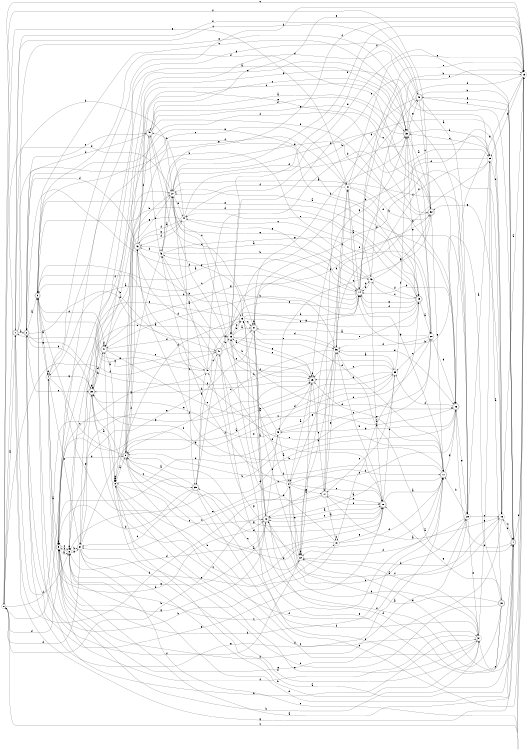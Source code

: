 digraph n40_7 {
__start0 [label="" shape="none"];

rankdir=LR;
size="8,5";

s0 [style="filled", color="black", fillcolor="white" shape="circle", label="0"];
s1 [style="rounded,filled", color="black", fillcolor="white" shape="doublecircle", label="1"];
s2 [style="rounded,filled", color="black", fillcolor="white" shape="doublecircle", label="2"];
s3 [style="rounded,filled", color="black", fillcolor="white" shape="doublecircle", label="3"];
s4 [style="filled", color="black", fillcolor="white" shape="circle", label="4"];
s5 [style="rounded,filled", color="black", fillcolor="white" shape="doublecircle", label="5"];
s6 [style="filled", color="black", fillcolor="white" shape="circle", label="6"];
s7 [style="rounded,filled", color="black", fillcolor="white" shape="doublecircle", label="7"];
s8 [style="filled", color="black", fillcolor="white" shape="circle", label="8"];
s9 [style="rounded,filled", color="black", fillcolor="white" shape="doublecircle", label="9"];
s10 [style="rounded,filled", color="black", fillcolor="white" shape="doublecircle", label="10"];
s11 [style="rounded,filled", color="black", fillcolor="white" shape="doublecircle", label="11"];
s12 [style="rounded,filled", color="black", fillcolor="white" shape="doublecircle", label="12"];
s13 [style="filled", color="black", fillcolor="white" shape="circle", label="13"];
s14 [style="rounded,filled", color="black", fillcolor="white" shape="doublecircle", label="14"];
s15 [style="filled", color="black", fillcolor="white" shape="circle", label="15"];
s16 [style="filled", color="black", fillcolor="white" shape="circle", label="16"];
s17 [style="rounded,filled", color="black", fillcolor="white" shape="doublecircle", label="17"];
s18 [style="filled", color="black", fillcolor="white" shape="circle", label="18"];
s19 [style="rounded,filled", color="black", fillcolor="white" shape="doublecircle", label="19"];
s20 [style="filled", color="black", fillcolor="white" shape="circle", label="20"];
s21 [style="rounded,filled", color="black", fillcolor="white" shape="doublecircle", label="21"];
s22 [style="filled", color="black", fillcolor="white" shape="circle", label="22"];
s23 [style="rounded,filled", color="black", fillcolor="white" shape="doublecircle", label="23"];
s24 [style="filled", color="black", fillcolor="white" shape="circle", label="24"];
s25 [style="filled", color="black", fillcolor="white" shape="circle", label="25"];
s26 [style="rounded,filled", color="black", fillcolor="white" shape="doublecircle", label="26"];
s27 [style="filled", color="black", fillcolor="white" shape="circle", label="27"];
s28 [style="filled", color="black", fillcolor="white" shape="circle", label="28"];
s29 [style="filled", color="black", fillcolor="white" shape="circle", label="29"];
s30 [style="rounded,filled", color="black", fillcolor="white" shape="doublecircle", label="30"];
s31 [style="filled", color="black", fillcolor="white" shape="circle", label="31"];
s32 [style="rounded,filled", color="black", fillcolor="white" shape="doublecircle", label="32"];
s33 [style="rounded,filled", color="black", fillcolor="white" shape="doublecircle", label="33"];
s34 [style="filled", color="black", fillcolor="white" shape="circle", label="34"];
s35 [style="filled", color="black", fillcolor="white" shape="circle", label="35"];
s36 [style="filled", color="black", fillcolor="white" shape="circle", label="36"];
s37 [style="filled", color="black", fillcolor="white" shape="circle", label="37"];
s38 [style="rounded,filled", color="black", fillcolor="white" shape="doublecircle", label="38"];
s39 [style="rounded,filled", color="black", fillcolor="white" shape="doublecircle", label="39"];
s40 [style="filled", color="black", fillcolor="white" shape="circle", label="40"];
s41 [style="rounded,filled", color="black", fillcolor="white" shape="doublecircle", label="41"];
s42 [style="rounded,filled", color="black", fillcolor="white" shape="doublecircle", label="42"];
s43 [style="filled", color="black", fillcolor="white" shape="circle", label="43"];
s44 [style="filled", color="black", fillcolor="white" shape="circle", label="44"];
s45 [style="rounded,filled", color="black", fillcolor="white" shape="doublecircle", label="45"];
s46 [style="filled", color="black", fillcolor="white" shape="circle", label="46"];
s47 [style="rounded,filled", color="black", fillcolor="white" shape="doublecircle", label="47"];
s48 [style="rounded,filled", color="black", fillcolor="white" shape="doublecircle", label="48"];
s49 [style="filled", color="black", fillcolor="white" shape="circle", label="49"];
s0 -> s1 [label="a"];
s0 -> s27 [label="b"];
s0 -> s15 [label="c"];
s0 -> s5 [label="d"];
s0 -> s31 [label="e"];
s0 -> s41 [label="f"];
s0 -> s23 [label="g"];
s1 -> s2 [label="a"];
s1 -> s43 [label="b"];
s1 -> s48 [label="c"];
s1 -> s27 [label="d"];
s1 -> s20 [label="e"];
s1 -> s6 [label="f"];
s1 -> s7 [label="g"];
s2 -> s3 [label="a"];
s2 -> s18 [label="b"];
s2 -> s45 [label="c"];
s2 -> s41 [label="d"];
s2 -> s38 [label="e"];
s2 -> s35 [label="f"];
s2 -> s11 [label="g"];
s3 -> s4 [label="a"];
s3 -> s37 [label="b"];
s3 -> s33 [label="c"];
s3 -> s47 [label="d"];
s3 -> s19 [label="e"];
s3 -> s19 [label="f"];
s3 -> s4 [label="g"];
s4 -> s5 [label="a"];
s4 -> s12 [label="b"];
s4 -> s31 [label="c"];
s4 -> s4 [label="d"];
s4 -> s10 [label="e"];
s4 -> s15 [label="f"];
s4 -> s38 [label="g"];
s5 -> s6 [label="a"];
s5 -> s11 [label="b"];
s5 -> s6 [label="c"];
s5 -> s9 [label="d"];
s5 -> s5 [label="e"];
s5 -> s27 [label="f"];
s5 -> s12 [label="g"];
s6 -> s7 [label="a"];
s6 -> s34 [label="b"];
s6 -> s5 [label="c"];
s6 -> s7 [label="d"];
s6 -> s6 [label="e"];
s6 -> s23 [label="f"];
s6 -> s34 [label="g"];
s7 -> s8 [label="a"];
s7 -> s16 [label="b"];
s7 -> s37 [label="c"];
s7 -> s26 [label="d"];
s7 -> s25 [label="e"];
s7 -> s15 [label="f"];
s7 -> s48 [label="g"];
s8 -> s9 [label="a"];
s8 -> s22 [label="b"];
s8 -> s12 [label="c"];
s8 -> s37 [label="d"];
s8 -> s8 [label="e"];
s8 -> s28 [label="f"];
s8 -> s8 [label="g"];
s9 -> s10 [label="a"];
s9 -> s27 [label="b"];
s9 -> s3 [label="c"];
s9 -> s11 [label="d"];
s9 -> s32 [label="e"];
s9 -> s42 [label="f"];
s9 -> s10 [label="g"];
s10 -> s11 [label="a"];
s10 -> s36 [label="b"];
s10 -> s12 [label="c"];
s10 -> s9 [label="d"];
s10 -> s35 [label="e"];
s10 -> s46 [label="f"];
s10 -> s2 [label="g"];
s11 -> s12 [label="a"];
s11 -> s42 [label="b"];
s11 -> s6 [label="c"];
s11 -> s13 [label="d"];
s11 -> s23 [label="e"];
s11 -> s9 [label="f"];
s11 -> s26 [label="g"];
s12 -> s10 [label="a"];
s12 -> s13 [label="b"];
s12 -> s28 [label="c"];
s12 -> s6 [label="d"];
s12 -> s13 [label="e"];
s12 -> s49 [label="f"];
s12 -> s5 [label="g"];
s13 -> s6 [label="a"];
s13 -> s14 [label="b"];
s13 -> s21 [label="c"];
s13 -> s8 [label="d"];
s13 -> s5 [label="e"];
s13 -> s14 [label="f"];
s13 -> s46 [label="g"];
s14 -> s3 [label="a"];
s14 -> s15 [label="b"];
s14 -> s4 [label="c"];
s14 -> s43 [label="d"];
s14 -> s15 [label="e"];
s14 -> s2 [label="f"];
s14 -> s11 [label="g"];
s15 -> s16 [label="a"];
s15 -> s29 [label="b"];
s15 -> s0 [label="c"];
s15 -> s33 [label="d"];
s15 -> s22 [label="e"];
s15 -> s27 [label="f"];
s15 -> s26 [label="g"];
s16 -> s17 [label="a"];
s16 -> s44 [label="b"];
s16 -> s7 [label="c"];
s16 -> s14 [label="d"];
s16 -> s5 [label="e"];
s16 -> s24 [label="f"];
s16 -> s32 [label="g"];
s17 -> s18 [label="a"];
s17 -> s0 [label="b"];
s17 -> s34 [label="c"];
s17 -> s31 [label="d"];
s17 -> s10 [label="e"];
s17 -> s10 [label="f"];
s17 -> s36 [label="g"];
s18 -> s19 [label="a"];
s18 -> s18 [label="b"];
s18 -> s38 [label="c"];
s18 -> s25 [label="d"];
s18 -> s6 [label="e"];
s18 -> s11 [label="f"];
s18 -> s10 [label="g"];
s19 -> s20 [label="a"];
s19 -> s47 [label="b"];
s19 -> s43 [label="c"];
s19 -> s3 [label="d"];
s19 -> s44 [label="e"];
s19 -> s14 [label="f"];
s19 -> s14 [label="g"];
s20 -> s21 [label="a"];
s20 -> s5 [label="b"];
s20 -> s35 [label="c"];
s20 -> s36 [label="d"];
s20 -> s2 [label="e"];
s20 -> s33 [label="f"];
s20 -> s26 [label="g"];
s21 -> s12 [label="a"];
s21 -> s21 [label="b"];
s21 -> s22 [label="c"];
s21 -> s36 [label="d"];
s21 -> s34 [label="e"];
s21 -> s28 [label="f"];
s21 -> s16 [label="g"];
s22 -> s23 [label="a"];
s22 -> s22 [label="b"];
s22 -> s39 [label="c"];
s22 -> s16 [label="d"];
s22 -> s19 [label="e"];
s22 -> s3 [label="f"];
s22 -> s40 [label="g"];
s23 -> s24 [label="a"];
s23 -> s38 [label="b"];
s23 -> s25 [label="c"];
s23 -> s49 [label="d"];
s23 -> s17 [label="e"];
s23 -> s23 [label="f"];
s23 -> s33 [label="g"];
s24 -> s25 [label="a"];
s24 -> s11 [label="b"];
s24 -> s10 [label="c"];
s24 -> s1 [label="d"];
s24 -> s22 [label="e"];
s24 -> s46 [label="f"];
s24 -> s17 [label="g"];
s25 -> s21 [label="a"];
s25 -> s13 [label="b"];
s25 -> s13 [label="c"];
s25 -> s26 [label="d"];
s25 -> s36 [label="e"];
s25 -> s15 [label="f"];
s25 -> s23 [label="g"];
s26 -> s27 [label="a"];
s26 -> s14 [label="b"];
s26 -> s12 [label="c"];
s26 -> s6 [label="d"];
s26 -> s28 [label="e"];
s26 -> s35 [label="f"];
s26 -> s49 [label="g"];
s27 -> s28 [label="a"];
s27 -> s23 [label="b"];
s27 -> s25 [label="c"];
s27 -> s29 [label="d"];
s27 -> s44 [label="e"];
s27 -> s33 [label="f"];
s27 -> s9 [label="g"];
s28 -> s29 [label="a"];
s28 -> s11 [label="b"];
s28 -> s16 [label="c"];
s28 -> s5 [label="d"];
s28 -> s37 [label="e"];
s28 -> s22 [label="f"];
s28 -> s47 [label="g"];
s29 -> s30 [label="a"];
s29 -> s13 [label="b"];
s29 -> s33 [label="c"];
s29 -> s47 [label="d"];
s29 -> s16 [label="e"];
s29 -> s36 [label="f"];
s29 -> s36 [label="g"];
s30 -> s24 [label="a"];
s30 -> s31 [label="b"];
s30 -> s47 [label="c"];
s30 -> s12 [label="d"];
s30 -> s41 [label="e"];
s30 -> s21 [label="f"];
s30 -> s10 [label="g"];
s31 -> s14 [label="a"];
s31 -> s32 [label="b"];
s31 -> s48 [label="c"];
s31 -> s19 [label="d"];
s31 -> s15 [label="e"];
s31 -> s27 [label="f"];
s31 -> s38 [label="g"];
s32 -> s33 [label="a"];
s32 -> s25 [label="b"];
s32 -> s49 [label="c"];
s32 -> s3 [label="d"];
s32 -> s46 [label="e"];
s32 -> s0 [label="f"];
s32 -> s11 [label="g"];
s33 -> s34 [label="a"];
s33 -> s29 [label="b"];
s33 -> s9 [label="c"];
s33 -> s45 [label="d"];
s33 -> s19 [label="e"];
s33 -> s21 [label="f"];
s33 -> s48 [label="g"];
s34 -> s35 [label="a"];
s34 -> s37 [label="b"];
s34 -> s15 [label="c"];
s34 -> s0 [label="d"];
s34 -> s4 [label="e"];
s34 -> s37 [label="f"];
s34 -> s38 [label="g"];
s35 -> s36 [label="a"];
s35 -> s9 [label="b"];
s35 -> s23 [label="c"];
s35 -> s23 [label="d"];
s35 -> s17 [label="e"];
s35 -> s33 [label="f"];
s35 -> s0 [label="g"];
s36 -> s7 [label="a"];
s36 -> s22 [label="b"];
s36 -> s9 [label="c"];
s36 -> s3 [label="d"];
s36 -> s26 [label="e"];
s36 -> s31 [label="f"];
s36 -> s24 [label="g"];
s37 -> s22 [label="a"];
s37 -> s5 [label="b"];
s37 -> s9 [label="c"];
s37 -> s12 [label="d"];
s37 -> s8 [label="e"];
s37 -> s4 [label="f"];
s37 -> s29 [label="g"];
s38 -> s8 [label="a"];
s38 -> s2 [label="b"];
s38 -> s39 [label="c"];
s38 -> s47 [label="d"];
s38 -> s33 [label="e"];
s38 -> s32 [label="f"];
s38 -> s38 [label="g"];
s39 -> s9 [label="a"];
s39 -> s40 [label="b"];
s39 -> s34 [label="c"];
s39 -> s5 [label="d"];
s39 -> s15 [label="e"];
s39 -> s37 [label="f"];
s39 -> s19 [label="g"];
s40 -> s27 [label="a"];
s40 -> s3 [label="b"];
s40 -> s41 [label="c"];
s40 -> s29 [label="d"];
s40 -> s3 [label="e"];
s40 -> s23 [label="f"];
s40 -> s5 [label="g"];
s41 -> s21 [label="a"];
s41 -> s25 [label="b"];
s41 -> s39 [label="c"];
s41 -> s42 [label="d"];
s41 -> s14 [label="e"];
s41 -> s7 [label="f"];
s41 -> s1 [label="g"];
s42 -> s43 [label="a"];
s42 -> s13 [label="b"];
s42 -> s33 [label="c"];
s42 -> s2 [label="d"];
s42 -> s11 [label="e"];
s42 -> s45 [label="f"];
s42 -> s44 [label="g"];
s43 -> s10 [label="a"];
s43 -> s14 [label="b"];
s43 -> s44 [label="c"];
s43 -> s19 [label="d"];
s43 -> s45 [label="e"];
s43 -> s15 [label="f"];
s43 -> s32 [label="g"];
s44 -> s6 [label="a"];
s44 -> s45 [label="b"];
s44 -> s39 [label="c"];
s44 -> s42 [label="d"];
s44 -> s7 [label="e"];
s44 -> s42 [label="f"];
s44 -> s14 [label="g"];
s45 -> s33 [label="a"];
s45 -> s46 [label="b"];
s45 -> s21 [label="c"];
s45 -> s2 [label="d"];
s45 -> s15 [label="e"];
s45 -> s26 [label="f"];
s45 -> s26 [label="g"];
s46 -> s27 [label="a"];
s46 -> s14 [label="b"];
s46 -> s23 [label="c"];
s46 -> s42 [label="d"];
s46 -> s8 [label="e"];
s46 -> s15 [label="f"];
s46 -> s20 [label="g"];
s47 -> s8 [label="a"];
s47 -> s38 [label="b"];
s47 -> s26 [label="c"];
s47 -> s47 [label="d"];
s47 -> s40 [label="e"];
s47 -> s25 [label="f"];
s47 -> s14 [label="g"];
s48 -> s28 [label="a"];
s48 -> s7 [label="b"];
s48 -> s32 [label="c"];
s48 -> s17 [label="d"];
s48 -> s7 [label="e"];
s48 -> s1 [label="f"];
s48 -> s5 [label="g"];
s49 -> s24 [label="a"];
s49 -> s8 [label="b"];
s49 -> s20 [label="c"];
s49 -> s20 [label="d"];
s49 -> s38 [label="e"];
s49 -> s38 [label="f"];
s49 -> s27 [label="g"];

}